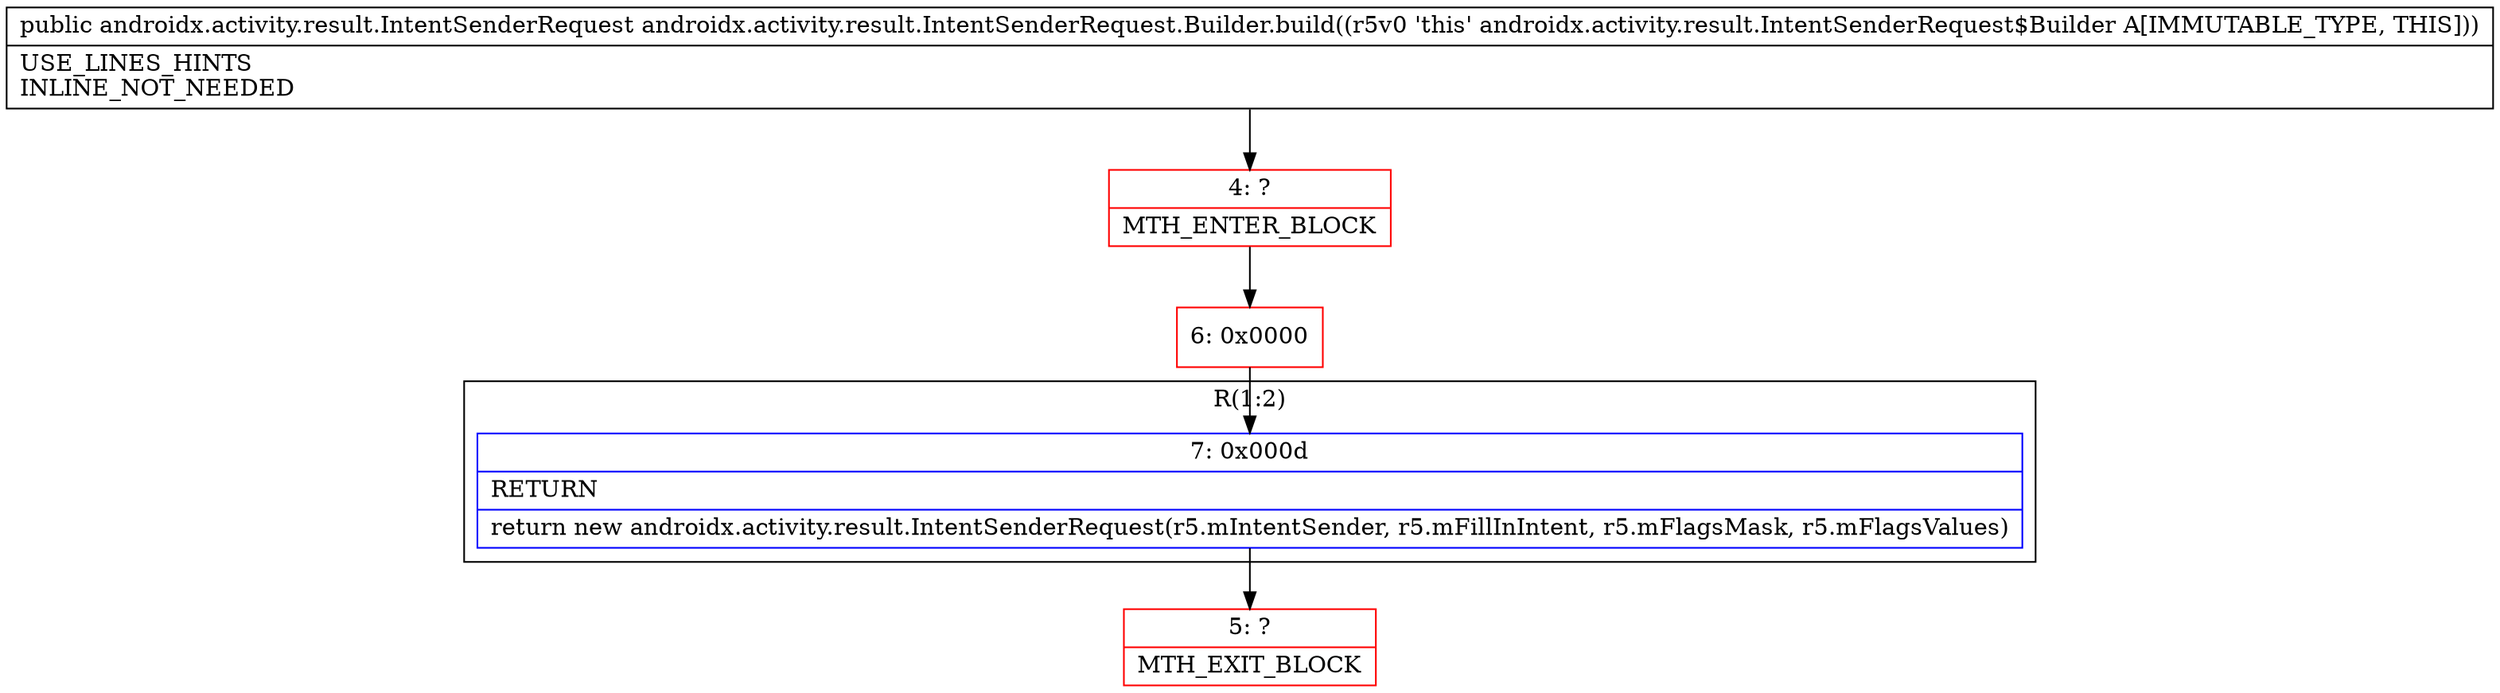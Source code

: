 digraph "CFG forandroidx.activity.result.IntentSenderRequest.Builder.build()Landroidx\/activity\/result\/IntentSenderRequest;" {
subgraph cluster_Region_1375232087 {
label = "R(1:2)";
node [shape=record,color=blue];
Node_7 [shape=record,label="{7\:\ 0x000d|RETURN\l|return new androidx.activity.result.IntentSenderRequest(r5.mIntentSender, r5.mFillInIntent, r5.mFlagsMask, r5.mFlagsValues)\l}"];
}
Node_4 [shape=record,color=red,label="{4\:\ ?|MTH_ENTER_BLOCK\l}"];
Node_6 [shape=record,color=red,label="{6\:\ 0x0000}"];
Node_5 [shape=record,color=red,label="{5\:\ ?|MTH_EXIT_BLOCK\l}"];
MethodNode[shape=record,label="{public androidx.activity.result.IntentSenderRequest androidx.activity.result.IntentSenderRequest.Builder.build((r5v0 'this' androidx.activity.result.IntentSenderRequest$Builder A[IMMUTABLE_TYPE, THIS]))  | USE_LINES_HINTS\lINLINE_NOT_NEEDED\l}"];
MethodNode -> Node_4;Node_7 -> Node_5;
Node_4 -> Node_6;
Node_6 -> Node_7;
}

